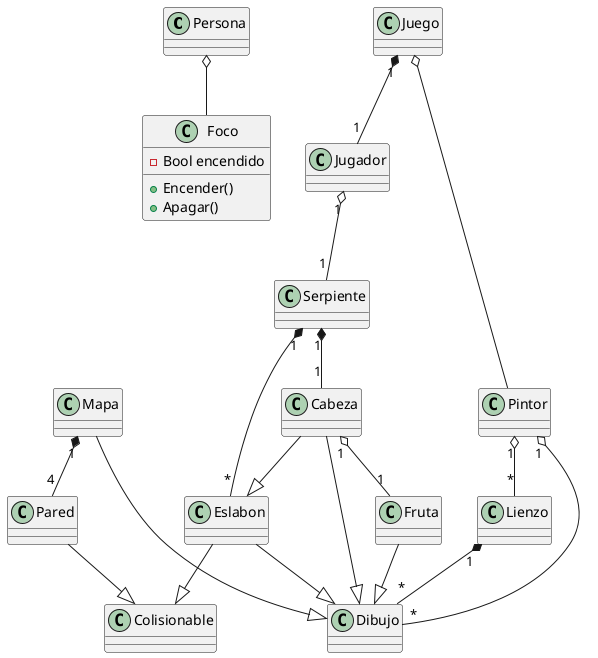 @startuml Diagrama

    Class Persona
    Class Foco{
        - Bool encendido
        + Encender()
        + Apagar()
    }

    Persona o-- Foco

    class Juego
    class Mapa 
    class Jugador 
    class Serpiente
    class Eslabon
    class Cabeza
    class Fruta
    class Colisionable



    Juego "1" *-- "1" Jugador
    Jugador "1" o-- "1" Serpiente
    Serpiente "1" *-- "*" Eslabon
    Serpiente "1" *-- "1" Cabeza
    Cabeza --|> Eslabon
    Cabeza "1" o-- "1" Fruta
    Eslabon --|> Colisionable
    Pared --|> Colisionable
    Mapa "1" *-- "4" Pared


    class Dibujo 
    class Pintor 
    class Lienzo 

    Lienzo "1" *-- "*" Dibujo
    Pintor "1" o-- "*" Dibujo
    Pintor "1" o-- "*" Lienzo
    Eslabon --|> Dibujo
    Fruta --|> Dibujo
    Mapa --|> Dibujo
    Cabeza --|> Dibujo
    Juego o-- Pintor



@enduml